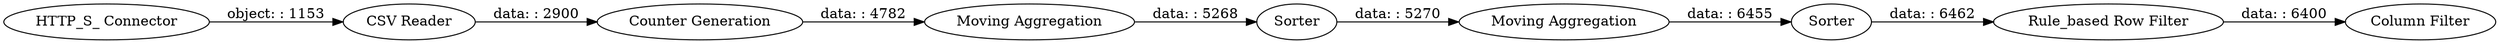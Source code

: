 digraph {
	"4256526783901093126_24" [label="HTTP_S_ Connector"]
	"4256526783901093126_23" [label="Column Filter"]
	"4256526783901093126_20" [label="Rule_based Row Filter"]
	"4256526783901093126_18" [label=Sorter]
	"4256526783901093126_16" [label="Moving Aggregation"]
	"4256526783901093126_22" [label=Sorter]
	"4256526783901093126_21" [label="Counter Generation"]
	"4256526783901093126_6" [label="CSV Reader"]
	"4256526783901093126_19" [label="Moving Aggregation"]
	"4256526783901093126_20" -> "4256526783901093126_23" [label="data: : 6400"]
	"4256526783901093126_21" -> "4256526783901093126_16" [label="data: : 4782"]
	"4256526783901093126_18" -> "4256526783901093126_19" [label="data: : 5270"]
	"4256526783901093126_22" -> "4256526783901093126_20" [label="data: : 6462"]
	"4256526783901093126_16" -> "4256526783901093126_18" [label="data: : 5268"]
	"4256526783901093126_24" -> "4256526783901093126_6" [label="object: : 1153"]
	"4256526783901093126_19" -> "4256526783901093126_22" [label="data: : 6455"]
	"4256526783901093126_6" -> "4256526783901093126_21" [label="data: : 2900"]
	rankdir=LR
}
